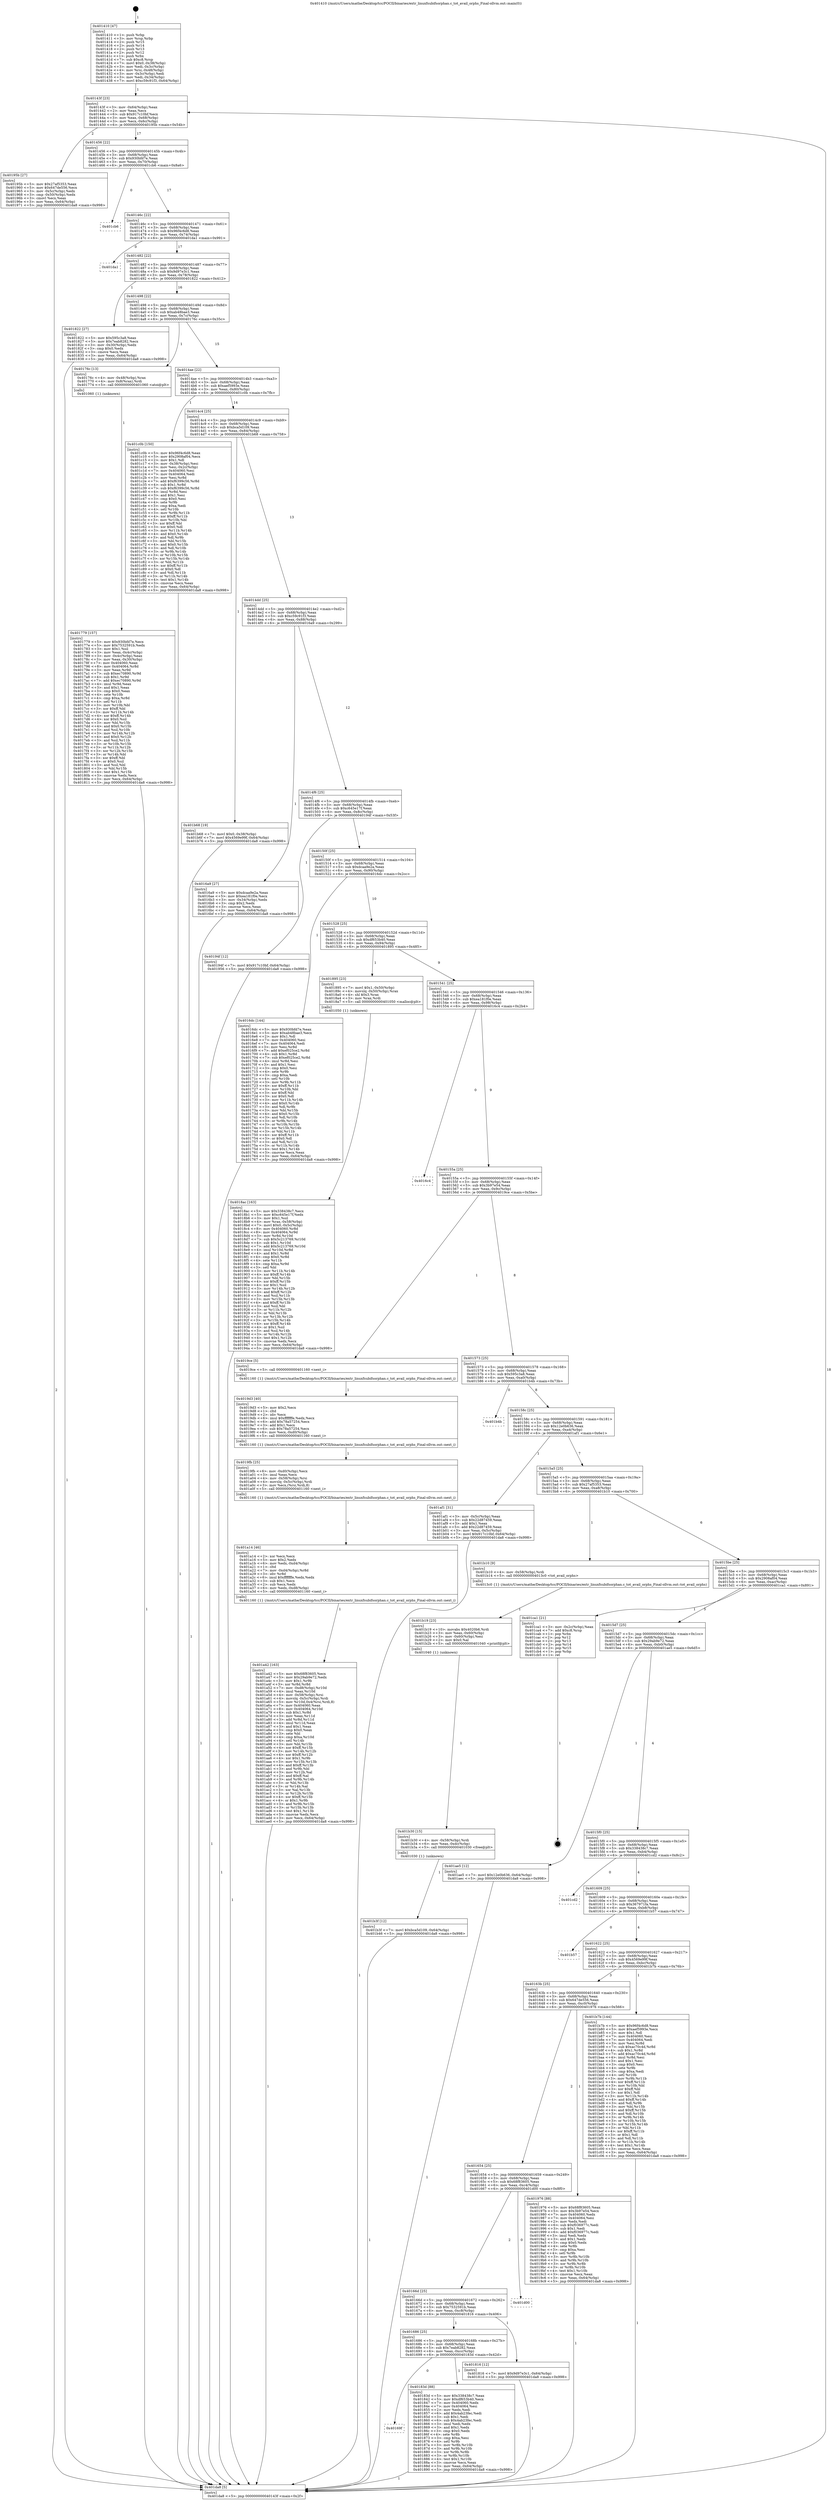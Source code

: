 digraph "0x401410" {
  label = "0x401410 (/mnt/c/Users/mathe/Desktop/tcc/POCII/binaries/extr_linuxfsubifsorphan.c_tot_avail_orphs_Final-ollvm.out::main(0))"
  labelloc = "t"
  node[shape=record]

  Entry [label="",width=0.3,height=0.3,shape=circle,fillcolor=black,style=filled]
  "0x40143f" [label="{
     0x40143f [23]\l
     | [instrs]\l
     &nbsp;&nbsp;0x40143f \<+3\>: mov -0x64(%rbp),%eax\l
     &nbsp;&nbsp;0x401442 \<+2\>: mov %eax,%ecx\l
     &nbsp;&nbsp;0x401444 \<+6\>: sub $0x917c10bf,%ecx\l
     &nbsp;&nbsp;0x40144a \<+3\>: mov %eax,-0x68(%rbp)\l
     &nbsp;&nbsp;0x40144d \<+3\>: mov %ecx,-0x6c(%rbp)\l
     &nbsp;&nbsp;0x401450 \<+6\>: je 000000000040195b \<main+0x54b\>\l
  }"]
  "0x40195b" [label="{
     0x40195b [27]\l
     | [instrs]\l
     &nbsp;&nbsp;0x40195b \<+5\>: mov $0x27af5353,%eax\l
     &nbsp;&nbsp;0x401960 \<+5\>: mov $0x647de556,%ecx\l
     &nbsp;&nbsp;0x401965 \<+3\>: mov -0x5c(%rbp),%edx\l
     &nbsp;&nbsp;0x401968 \<+3\>: cmp -0x50(%rbp),%edx\l
     &nbsp;&nbsp;0x40196b \<+3\>: cmovl %ecx,%eax\l
     &nbsp;&nbsp;0x40196e \<+3\>: mov %eax,-0x64(%rbp)\l
     &nbsp;&nbsp;0x401971 \<+5\>: jmp 0000000000401da8 \<main+0x998\>\l
  }"]
  "0x401456" [label="{
     0x401456 [22]\l
     | [instrs]\l
     &nbsp;&nbsp;0x401456 \<+5\>: jmp 000000000040145b \<main+0x4b\>\l
     &nbsp;&nbsp;0x40145b \<+3\>: mov -0x68(%rbp),%eax\l
     &nbsp;&nbsp;0x40145e \<+5\>: sub $0x930bfd7e,%eax\l
     &nbsp;&nbsp;0x401463 \<+3\>: mov %eax,-0x70(%rbp)\l
     &nbsp;&nbsp;0x401466 \<+6\>: je 0000000000401cb6 \<main+0x8a6\>\l
  }"]
  Exit [label="",width=0.3,height=0.3,shape=circle,fillcolor=black,style=filled,peripheries=2]
  "0x401cb6" [label="{
     0x401cb6\l
  }", style=dashed]
  "0x40146c" [label="{
     0x40146c [22]\l
     | [instrs]\l
     &nbsp;&nbsp;0x40146c \<+5\>: jmp 0000000000401471 \<main+0x61\>\l
     &nbsp;&nbsp;0x401471 \<+3\>: mov -0x68(%rbp),%eax\l
     &nbsp;&nbsp;0x401474 \<+5\>: sub $0x96f4c6d8,%eax\l
     &nbsp;&nbsp;0x401479 \<+3\>: mov %eax,-0x74(%rbp)\l
     &nbsp;&nbsp;0x40147c \<+6\>: je 0000000000401da1 \<main+0x991\>\l
  }"]
  "0x401b3f" [label="{
     0x401b3f [12]\l
     | [instrs]\l
     &nbsp;&nbsp;0x401b3f \<+7\>: movl $0xbca5d109,-0x64(%rbp)\l
     &nbsp;&nbsp;0x401b46 \<+5\>: jmp 0000000000401da8 \<main+0x998\>\l
  }"]
  "0x401da1" [label="{
     0x401da1\l
  }", style=dashed]
  "0x401482" [label="{
     0x401482 [22]\l
     | [instrs]\l
     &nbsp;&nbsp;0x401482 \<+5\>: jmp 0000000000401487 \<main+0x77\>\l
     &nbsp;&nbsp;0x401487 \<+3\>: mov -0x68(%rbp),%eax\l
     &nbsp;&nbsp;0x40148a \<+5\>: sub $0x9d97e3c1,%eax\l
     &nbsp;&nbsp;0x40148f \<+3\>: mov %eax,-0x78(%rbp)\l
     &nbsp;&nbsp;0x401492 \<+6\>: je 0000000000401822 \<main+0x412\>\l
  }"]
  "0x401b30" [label="{
     0x401b30 [15]\l
     | [instrs]\l
     &nbsp;&nbsp;0x401b30 \<+4\>: mov -0x58(%rbp),%rdi\l
     &nbsp;&nbsp;0x401b34 \<+6\>: mov %eax,-0xdc(%rbp)\l
     &nbsp;&nbsp;0x401b3a \<+5\>: call 0000000000401030 \<free@plt\>\l
     | [calls]\l
     &nbsp;&nbsp;0x401030 \{1\} (unknown)\l
  }"]
  "0x401822" [label="{
     0x401822 [27]\l
     | [instrs]\l
     &nbsp;&nbsp;0x401822 \<+5\>: mov $0x595c3a8,%eax\l
     &nbsp;&nbsp;0x401827 \<+5\>: mov $0x7eab8282,%ecx\l
     &nbsp;&nbsp;0x40182c \<+3\>: mov -0x30(%rbp),%edx\l
     &nbsp;&nbsp;0x40182f \<+3\>: cmp $0x0,%edx\l
     &nbsp;&nbsp;0x401832 \<+3\>: cmove %ecx,%eax\l
     &nbsp;&nbsp;0x401835 \<+3\>: mov %eax,-0x64(%rbp)\l
     &nbsp;&nbsp;0x401838 \<+5\>: jmp 0000000000401da8 \<main+0x998\>\l
  }"]
  "0x401498" [label="{
     0x401498 [22]\l
     | [instrs]\l
     &nbsp;&nbsp;0x401498 \<+5\>: jmp 000000000040149d \<main+0x8d\>\l
     &nbsp;&nbsp;0x40149d \<+3\>: mov -0x68(%rbp),%eax\l
     &nbsp;&nbsp;0x4014a0 \<+5\>: sub $0xab48bae3,%eax\l
     &nbsp;&nbsp;0x4014a5 \<+3\>: mov %eax,-0x7c(%rbp)\l
     &nbsp;&nbsp;0x4014a8 \<+6\>: je 000000000040176c \<main+0x35c\>\l
  }"]
  "0x401b19" [label="{
     0x401b19 [23]\l
     | [instrs]\l
     &nbsp;&nbsp;0x401b19 \<+10\>: movabs $0x4020b6,%rdi\l
     &nbsp;&nbsp;0x401b23 \<+3\>: mov %eax,-0x60(%rbp)\l
     &nbsp;&nbsp;0x401b26 \<+3\>: mov -0x60(%rbp),%esi\l
     &nbsp;&nbsp;0x401b29 \<+2\>: mov $0x0,%al\l
     &nbsp;&nbsp;0x401b2b \<+5\>: call 0000000000401040 \<printf@plt\>\l
     | [calls]\l
     &nbsp;&nbsp;0x401040 \{1\} (unknown)\l
  }"]
  "0x40176c" [label="{
     0x40176c [13]\l
     | [instrs]\l
     &nbsp;&nbsp;0x40176c \<+4\>: mov -0x48(%rbp),%rax\l
     &nbsp;&nbsp;0x401770 \<+4\>: mov 0x8(%rax),%rdi\l
     &nbsp;&nbsp;0x401774 \<+5\>: call 0000000000401060 \<atoi@plt\>\l
     | [calls]\l
     &nbsp;&nbsp;0x401060 \{1\} (unknown)\l
  }"]
  "0x4014ae" [label="{
     0x4014ae [22]\l
     | [instrs]\l
     &nbsp;&nbsp;0x4014ae \<+5\>: jmp 00000000004014b3 \<main+0xa3\>\l
     &nbsp;&nbsp;0x4014b3 \<+3\>: mov -0x68(%rbp),%eax\l
     &nbsp;&nbsp;0x4014b6 \<+5\>: sub $0xaef5993e,%eax\l
     &nbsp;&nbsp;0x4014bb \<+3\>: mov %eax,-0x80(%rbp)\l
     &nbsp;&nbsp;0x4014be \<+6\>: je 0000000000401c0b \<main+0x7fb\>\l
  }"]
  "0x401a42" [label="{
     0x401a42 [163]\l
     | [instrs]\l
     &nbsp;&nbsp;0x401a42 \<+5\>: mov $0x68f83605,%ecx\l
     &nbsp;&nbsp;0x401a47 \<+5\>: mov $0x29ab9e72,%edx\l
     &nbsp;&nbsp;0x401a4c \<+3\>: mov $0x1,%r9b\l
     &nbsp;&nbsp;0x401a4f \<+3\>: xor %r8d,%r8d\l
     &nbsp;&nbsp;0x401a52 \<+7\>: mov -0xd8(%rbp),%r10d\l
     &nbsp;&nbsp;0x401a59 \<+4\>: imul %eax,%r10d\l
     &nbsp;&nbsp;0x401a5d \<+4\>: mov -0x58(%rbp),%rsi\l
     &nbsp;&nbsp;0x401a61 \<+4\>: movslq -0x5c(%rbp),%rdi\l
     &nbsp;&nbsp;0x401a65 \<+5\>: mov %r10d,0x4(%rsi,%rdi,8)\l
     &nbsp;&nbsp;0x401a6a \<+7\>: mov 0x404060,%eax\l
     &nbsp;&nbsp;0x401a71 \<+8\>: mov 0x404064,%r10d\l
     &nbsp;&nbsp;0x401a79 \<+4\>: sub $0x1,%r8d\l
     &nbsp;&nbsp;0x401a7d \<+3\>: mov %eax,%r11d\l
     &nbsp;&nbsp;0x401a80 \<+3\>: add %r8d,%r11d\l
     &nbsp;&nbsp;0x401a83 \<+4\>: imul %r11d,%eax\l
     &nbsp;&nbsp;0x401a87 \<+3\>: and $0x1,%eax\l
     &nbsp;&nbsp;0x401a8a \<+3\>: cmp $0x0,%eax\l
     &nbsp;&nbsp;0x401a8d \<+3\>: sete %bl\l
     &nbsp;&nbsp;0x401a90 \<+4\>: cmp $0xa,%r10d\l
     &nbsp;&nbsp;0x401a94 \<+4\>: setl %r14b\l
     &nbsp;&nbsp;0x401a98 \<+3\>: mov %bl,%r15b\l
     &nbsp;&nbsp;0x401a9b \<+4\>: xor $0xff,%r15b\l
     &nbsp;&nbsp;0x401a9f \<+3\>: mov %r14b,%r12b\l
     &nbsp;&nbsp;0x401aa2 \<+4\>: xor $0xff,%r12b\l
     &nbsp;&nbsp;0x401aa6 \<+4\>: xor $0x1,%r9b\l
     &nbsp;&nbsp;0x401aaa \<+3\>: mov %r15b,%r13b\l
     &nbsp;&nbsp;0x401aad \<+4\>: and $0xff,%r13b\l
     &nbsp;&nbsp;0x401ab1 \<+3\>: and %r9b,%bl\l
     &nbsp;&nbsp;0x401ab4 \<+3\>: mov %r12b,%al\l
     &nbsp;&nbsp;0x401ab7 \<+2\>: and $0xff,%al\l
     &nbsp;&nbsp;0x401ab9 \<+3\>: and %r9b,%r14b\l
     &nbsp;&nbsp;0x401abc \<+3\>: or %bl,%r13b\l
     &nbsp;&nbsp;0x401abf \<+3\>: or %r14b,%al\l
     &nbsp;&nbsp;0x401ac2 \<+3\>: xor %al,%r13b\l
     &nbsp;&nbsp;0x401ac5 \<+3\>: or %r12b,%r15b\l
     &nbsp;&nbsp;0x401ac8 \<+4\>: xor $0xff,%r15b\l
     &nbsp;&nbsp;0x401acc \<+4\>: or $0x1,%r9b\l
     &nbsp;&nbsp;0x401ad0 \<+3\>: and %r9b,%r15b\l
     &nbsp;&nbsp;0x401ad3 \<+3\>: or %r15b,%r13b\l
     &nbsp;&nbsp;0x401ad6 \<+4\>: test $0x1,%r13b\l
     &nbsp;&nbsp;0x401ada \<+3\>: cmovne %edx,%ecx\l
     &nbsp;&nbsp;0x401add \<+3\>: mov %ecx,-0x64(%rbp)\l
     &nbsp;&nbsp;0x401ae0 \<+5\>: jmp 0000000000401da8 \<main+0x998\>\l
  }"]
  "0x401c0b" [label="{
     0x401c0b [150]\l
     | [instrs]\l
     &nbsp;&nbsp;0x401c0b \<+5\>: mov $0x96f4c6d8,%eax\l
     &nbsp;&nbsp;0x401c10 \<+5\>: mov $0x2908af04,%ecx\l
     &nbsp;&nbsp;0x401c15 \<+2\>: mov $0x1,%dl\l
     &nbsp;&nbsp;0x401c17 \<+3\>: mov -0x38(%rbp),%esi\l
     &nbsp;&nbsp;0x401c1a \<+3\>: mov %esi,-0x2c(%rbp)\l
     &nbsp;&nbsp;0x401c1d \<+7\>: mov 0x404060,%esi\l
     &nbsp;&nbsp;0x401c24 \<+7\>: mov 0x404064,%edi\l
     &nbsp;&nbsp;0x401c2b \<+3\>: mov %esi,%r8d\l
     &nbsp;&nbsp;0x401c2e \<+7\>: add $0xf6399c56,%r8d\l
     &nbsp;&nbsp;0x401c35 \<+4\>: sub $0x1,%r8d\l
     &nbsp;&nbsp;0x401c39 \<+7\>: sub $0xf6399c56,%r8d\l
     &nbsp;&nbsp;0x401c40 \<+4\>: imul %r8d,%esi\l
     &nbsp;&nbsp;0x401c44 \<+3\>: and $0x1,%esi\l
     &nbsp;&nbsp;0x401c47 \<+3\>: cmp $0x0,%esi\l
     &nbsp;&nbsp;0x401c4a \<+4\>: sete %r9b\l
     &nbsp;&nbsp;0x401c4e \<+3\>: cmp $0xa,%edi\l
     &nbsp;&nbsp;0x401c51 \<+4\>: setl %r10b\l
     &nbsp;&nbsp;0x401c55 \<+3\>: mov %r9b,%r11b\l
     &nbsp;&nbsp;0x401c58 \<+4\>: xor $0xff,%r11b\l
     &nbsp;&nbsp;0x401c5c \<+3\>: mov %r10b,%bl\l
     &nbsp;&nbsp;0x401c5f \<+3\>: xor $0xff,%bl\l
     &nbsp;&nbsp;0x401c62 \<+3\>: xor $0x0,%dl\l
     &nbsp;&nbsp;0x401c65 \<+3\>: mov %r11b,%r14b\l
     &nbsp;&nbsp;0x401c68 \<+4\>: and $0x0,%r14b\l
     &nbsp;&nbsp;0x401c6c \<+3\>: and %dl,%r9b\l
     &nbsp;&nbsp;0x401c6f \<+3\>: mov %bl,%r15b\l
     &nbsp;&nbsp;0x401c72 \<+4\>: and $0x0,%r15b\l
     &nbsp;&nbsp;0x401c76 \<+3\>: and %dl,%r10b\l
     &nbsp;&nbsp;0x401c79 \<+3\>: or %r9b,%r14b\l
     &nbsp;&nbsp;0x401c7c \<+3\>: or %r10b,%r15b\l
     &nbsp;&nbsp;0x401c7f \<+3\>: xor %r15b,%r14b\l
     &nbsp;&nbsp;0x401c82 \<+3\>: or %bl,%r11b\l
     &nbsp;&nbsp;0x401c85 \<+4\>: xor $0xff,%r11b\l
     &nbsp;&nbsp;0x401c89 \<+3\>: or $0x0,%dl\l
     &nbsp;&nbsp;0x401c8c \<+3\>: and %dl,%r11b\l
     &nbsp;&nbsp;0x401c8f \<+3\>: or %r11b,%r14b\l
     &nbsp;&nbsp;0x401c92 \<+4\>: test $0x1,%r14b\l
     &nbsp;&nbsp;0x401c96 \<+3\>: cmovne %ecx,%eax\l
     &nbsp;&nbsp;0x401c99 \<+3\>: mov %eax,-0x64(%rbp)\l
     &nbsp;&nbsp;0x401c9c \<+5\>: jmp 0000000000401da8 \<main+0x998\>\l
  }"]
  "0x4014c4" [label="{
     0x4014c4 [25]\l
     | [instrs]\l
     &nbsp;&nbsp;0x4014c4 \<+5\>: jmp 00000000004014c9 \<main+0xb9\>\l
     &nbsp;&nbsp;0x4014c9 \<+3\>: mov -0x68(%rbp),%eax\l
     &nbsp;&nbsp;0x4014cc \<+5\>: sub $0xbca5d109,%eax\l
     &nbsp;&nbsp;0x4014d1 \<+6\>: mov %eax,-0x84(%rbp)\l
     &nbsp;&nbsp;0x4014d7 \<+6\>: je 0000000000401b68 \<main+0x758\>\l
  }"]
  "0x401a14" [label="{
     0x401a14 [46]\l
     | [instrs]\l
     &nbsp;&nbsp;0x401a14 \<+2\>: xor %ecx,%ecx\l
     &nbsp;&nbsp;0x401a16 \<+5\>: mov $0x2,%edx\l
     &nbsp;&nbsp;0x401a1b \<+6\>: mov %edx,-0xd4(%rbp)\l
     &nbsp;&nbsp;0x401a21 \<+1\>: cltd\l
     &nbsp;&nbsp;0x401a22 \<+7\>: mov -0xd4(%rbp),%r8d\l
     &nbsp;&nbsp;0x401a29 \<+3\>: idiv %r8d\l
     &nbsp;&nbsp;0x401a2c \<+6\>: imul $0xfffffffe,%edx,%edx\l
     &nbsp;&nbsp;0x401a32 \<+3\>: sub $0x1,%ecx\l
     &nbsp;&nbsp;0x401a35 \<+2\>: sub %ecx,%edx\l
     &nbsp;&nbsp;0x401a37 \<+6\>: mov %edx,-0xd8(%rbp)\l
     &nbsp;&nbsp;0x401a3d \<+5\>: call 0000000000401160 \<next_i\>\l
     | [calls]\l
     &nbsp;&nbsp;0x401160 \{1\} (/mnt/c/Users/mathe/Desktop/tcc/POCII/binaries/extr_linuxfsubifsorphan.c_tot_avail_orphs_Final-ollvm.out::next_i)\l
  }"]
  "0x401b68" [label="{
     0x401b68 [19]\l
     | [instrs]\l
     &nbsp;&nbsp;0x401b68 \<+7\>: movl $0x0,-0x38(%rbp)\l
     &nbsp;&nbsp;0x401b6f \<+7\>: movl $0x4569e99f,-0x64(%rbp)\l
     &nbsp;&nbsp;0x401b76 \<+5\>: jmp 0000000000401da8 \<main+0x998\>\l
  }"]
  "0x4014dd" [label="{
     0x4014dd [25]\l
     | [instrs]\l
     &nbsp;&nbsp;0x4014dd \<+5\>: jmp 00000000004014e2 \<main+0xd2\>\l
     &nbsp;&nbsp;0x4014e2 \<+3\>: mov -0x68(%rbp),%eax\l
     &nbsp;&nbsp;0x4014e5 \<+5\>: sub $0xc59c91f3,%eax\l
     &nbsp;&nbsp;0x4014ea \<+6\>: mov %eax,-0x88(%rbp)\l
     &nbsp;&nbsp;0x4014f0 \<+6\>: je 00000000004016a9 \<main+0x299\>\l
  }"]
  "0x4019fb" [label="{
     0x4019fb [25]\l
     | [instrs]\l
     &nbsp;&nbsp;0x4019fb \<+6\>: mov -0xd0(%rbp),%ecx\l
     &nbsp;&nbsp;0x401a01 \<+3\>: imul %eax,%ecx\l
     &nbsp;&nbsp;0x401a04 \<+4\>: mov -0x58(%rbp),%rsi\l
     &nbsp;&nbsp;0x401a08 \<+4\>: movslq -0x5c(%rbp),%rdi\l
     &nbsp;&nbsp;0x401a0c \<+3\>: mov %ecx,(%rsi,%rdi,8)\l
     &nbsp;&nbsp;0x401a0f \<+5\>: call 0000000000401160 \<next_i\>\l
     | [calls]\l
     &nbsp;&nbsp;0x401160 \{1\} (/mnt/c/Users/mathe/Desktop/tcc/POCII/binaries/extr_linuxfsubifsorphan.c_tot_avail_orphs_Final-ollvm.out::next_i)\l
  }"]
  "0x4016a9" [label="{
     0x4016a9 [27]\l
     | [instrs]\l
     &nbsp;&nbsp;0x4016a9 \<+5\>: mov $0xdcaa9e2a,%eax\l
     &nbsp;&nbsp;0x4016ae \<+5\>: mov $0xea181f0e,%ecx\l
     &nbsp;&nbsp;0x4016b3 \<+3\>: mov -0x34(%rbp),%edx\l
     &nbsp;&nbsp;0x4016b6 \<+3\>: cmp $0x2,%edx\l
     &nbsp;&nbsp;0x4016b9 \<+3\>: cmovne %ecx,%eax\l
     &nbsp;&nbsp;0x4016bc \<+3\>: mov %eax,-0x64(%rbp)\l
     &nbsp;&nbsp;0x4016bf \<+5\>: jmp 0000000000401da8 \<main+0x998\>\l
  }"]
  "0x4014f6" [label="{
     0x4014f6 [25]\l
     | [instrs]\l
     &nbsp;&nbsp;0x4014f6 \<+5\>: jmp 00000000004014fb \<main+0xeb\>\l
     &nbsp;&nbsp;0x4014fb \<+3\>: mov -0x68(%rbp),%eax\l
     &nbsp;&nbsp;0x4014fe \<+5\>: sub $0xc645e17f,%eax\l
     &nbsp;&nbsp;0x401503 \<+6\>: mov %eax,-0x8c(%rbp)\l
     &nbsp;&nbsp;0x401509 \<+6\>: je 000000000040194f \<main+0x53f\>\l
  }"]
  "0x401da8" [label="{
     0x401da8 [5]\l
     | [instrs]\l
     &nbsp;&nbsp;0x401da8 \<+5\>: jmp 000000000040143f \<main+0x2f\>\l
  }"]
  "0x401410" [label="{
     0x401410 [47]\l
     | [instrs]\l
     &nbsp;&nbsp;0x401410 \<+1\>: push %rbp\l
     &nbsp;&nbsp;0x401411 \<+3\>: mov %rsp,%rbp\l
     &nbsp;&nbsp;0x401414 \<+2\>: push %r15\l
     &nbsp;&nbsp;0x401416 \<+2\>: push %r14\l
     &nbsp;&nbsp;0x401418 \<+2\>: push %r13\l
     &nbsp;&nbsp;0x40141a \<+2\>: push %r12\l
     &nbsp;&nbsp;0x40141c \<+1\>: push %rbx\l
     &nbsp;&nbsp;0x40141d \<+7\>: sub $0xc8,%rsp\l
     &nbsp;&nbsp;0x401424 \<+7\>: movl $0x0,-0x38(%rbp)\l
     &nbsp;&nbsp;0x40142b \<+3\>: mov %edi,-0x3c(%rbp)\l
     &nbsp;&nbsp;0x40142e \<+4\>: mov %rsi,-0x48(%rbp)\l
     &nbsp;&nbsp;0x401432 \<+3\>: mov -0x3c(%rbp),%edi\l
     &nbsp;&nbsp;0x401435 \<+3\>: mov %edi,-0x34(%rbp)\l
     &nbsp;&nbsp;0x401438 \<+7\>: movl $0xc59c91f3,-0x64(%rbp)\l
  }"]
  "0x4019d3" [label="{
     0x4019d3 [40]\l
     | [instrs]\l
     &nbsp;&nbsp;0x4019d3 \<+5\>: mov $0x2,%ecx\l
     &nbsp;&nbsp;0x4019d8 \<+1\>: cltd\l
     &nbsp;&nbsp;0x4019d9 \<+2\>: idiv %ecx\l
     &nbsp;&nbsp;0x4019db \<+6\>: imul $0xfffffffe,%edx,%ecx\l
     &nbsp;&nbsp;0x4019e1 \<+6\>: add $0x78a57254,%ecx\l
     &nbsp;&nbsp;0x4019e7 \<+3\>: add $0x1,%ecx\l
     &nbsp;&nbsp;0x4019ea \<+6\>: sub $0x78a57254,%ecx\l
     &nbsp;&nbsp;0x4019f0 \<+6\>: mov %ecx,-0xd0(%rbp)\l
     &nbsp;&nbsp;0x4019f6 \<+5\>: call 0000000000401160 \<next_i\>\l
     | [calls]\l
     &nbsp;&nbsp;0x401160 \{1\} (/mnt/c/Users/mathe/Desktop/tcc/POCII/binaries/extr_linuxfsubifsorphan.c_tot_avail_orphs_Final-ollvm.out::next_i)\l
  }"]
  "0x40194f" [label="{
     0x40194f [12]\l
     | [instrs]\l
     &nbsp;&nbsp;0x40194f \<+7\>: movl $0x917c10bf,-0x64(%rbp)\l
     &nbsp;&nbsp;0x401956 \<+5\>: jmp 0000000000401da8 \<main+0x998\>\l
  }"]
  "0x40150f" [label="{
     0x40150f [25]\l
     | [instrs]\l
     &nbsp;&nbsp;0x40150f \<+5\>: jmp 0000000000401514 \<main+0x104\>\l
     &nbsp;&nbsp;0x401514 \<+3\>: mov -0x68(%rbp),%eax\l
     &nbsp;&nbsp;0x401517 \<+5\>: sub $0xdcaa9e2a,%eax\l
     &nbsp;&nbsp;0x40151c \<+6\>: mov %eax,-0x90(%rbp)\l
     &nbsp;&nbsp;0x401522 \<+6\>: je 00000000004016dc \<main+0x2cc\>\l
  }"]
  "0x4018ac" [label="{
     0x4018ac [163]\l
     | [instrs]\l
     &nbsp;&nbsp;0x4018ac \<+5\>: mov $0x338438c7,%ecx\l
     &nbsp;&nbsp;0x4018b1 \<+5\>: mov $0xc645e17f,%edx\l
     &nbsp;&nbsp;0x4018b6 \<+3\>: mov $0x1,%sil\l
     &nbsp;&nbsp;0x4018b9 \<+4\>: mov %rax,-0x58(%rbp)\l
     &nbsp;&nbsp;0x4018bd \<+7\>: movl $0x0,-0x5c(%rbp)\l
     &nbsp;&nbsp;0x4018c4 \<+8\>: mov 0x404060,%r8d\l
     &nbsp;&nbsp;0x4018cc \<+8\>: mov 0x404064,%r9d\l
     &nbsp;&nbsp;0x4018d4 \<+3\>: mov %r8d,%r10d\l
     &nbsp;&nbsp;0x4018d7 \<+7\>: sub $0x5c213769,%r10d\l
     &nbsp;&nbsp;0x4018de \<+4\>: sub $0x1,%r10d\l
     &nbsp;&nbsp;0x4018e2 \<+7\>: add $0x5c213769,%r10d\l
     &nbsp;&nbsp;0x4018e9 \<+4\>: imul %r10d,%r8d\l
     &nbsp;&nbsp;0x4018ed \<+4\>: and $0x1,%r8d\l
     &nbsp;&nbsp;0x4018f1 \<+4\>: cmp $0x0,%r8d\l
     &nbsp;&nbsp;0x4018f5 \<+4\>: sete %r11b\l
     &nbsp;&nbsp;0x4018f9 \<+4\>: cmp $0xa,%r9d\l
     &nbsp;&nbsp;0x4018fd \<+3\>: setl %bl\l
     &nbsp;&nbsp;0x401900 \<+3\>: mov %r11b,%r14b\l
     &nbsp;&nbsp;0x401903 \<+4\>: xor $0xff,%r14b\l
     &nbsp;&nbsp;0x401907 \<+3\>: mov %bl,%r15b\l
     &nbsp;&nbsp;0x40190a \<+4\>: xor $0xff,%r15b\l
     &nbsp;&nbsp;0x40190e \<+4\>: xor $0x1,%sil\l
     &nbsp;&nbsp;0x401912 \<+3\>: mov %r14b,%r12b\l
     &nbsp;&nbsp;0x401915 \<+4\>: and $0xff,%r12b\l
     &nbsp;&nbsp;0x401919 \<+3\>: and %sil,%r11b\l
     &nbsp;&nbsp;0x40191c \<+3\>: mov %r15b,%r13b\l
     &nbsp;&nbsp;0x40191f \<+4\>: and $0xff,%r13b\l
     &nbsp;&nbsp;0x401923 \<+3\>: and %sil,%bl\l
     &nbsp;&nbsp;0x401926 \<+3\>: or %r11b,%r12b\l
     &nbsp;&nbsp;0x401929 \<+3\>: or %bl,%r13b\l
     &nbsp;&nbsp;0x40192c \<+3\>: xor %r13b,%r12b\l
     &nbsp;&nbsp;0x40192f \<+3\>: or %r15b,%r14b\l
     &nbsp;&nbsp;0x401932 \<+4\>: xor $0xff,%r14b\l
     &nbsp;&nbsp;0x401936 \<+4\>: or $0x1,%sil\l
     &nbsp;&nbsp;0x40193a \<+3\>: and %sil,%r14b\l
     &nbsp;&nbsp;0x40193d \<+3\>: or %r14b,%r12b\l
     &nbsp;&nbsp;0x401940 \<+4\>: test $0x1,%r12b\l
     &nbsp;&nbsp;0x401944 \<+3\>: cmovne %edx,%ecx\l
     &nbsp;&nbsp;0x401947 \<+3\>: mov %ecx,-0x64(%rbp)\l
     &nbsp;&nbsp;0x40194a \<+5\>: jmp 0000000000401da8 \<main+0x998\>\l
  }"]
  "0x4016dc" [label="{
     0x4016dc [144]\l
     | [instrs]\l
     &nbsp;&nbsp;0x4016dc \<+5\>: mov $0x930bfd7e,%eax\l
     &nbsp;&nbsp;0x4016e1 \<+5\>: mov $0xab48bae3,%ecx\l
     &nbsp;&nbsp;0x4016e6 \<+2\>: mov $0x1,%dl\l
     &nbsp;&nbsp;0x4016e8 \<+7\>: mov 0x404060,%esi\l
     &nbsp;&nbsp;0x4016ef \<+7\>: mov 0x404064,%edi\l
     &nbsp;&nbsp;0x4016f6 \<+3\>: mov %esi,%r8d\l
     &nbsp;&nbsp;0x4016f9 \<+7\>: add $0xef025ce2,%r8d\l
     &nbsp;&nbsp;0x401700 \<+4\>: sub $0x1,%r8d\l
     &nbsp;&nbsp;0x401704 \<+7\>: sub $0xef025ce2,%r8d\l
     &nbsp;&nbsp;0x40170b \<+4\>: imul %r8d,%esi\l
     &nbsp;&nbsp;0x40170f \<+3\>: and $0x1,%esi\l
     &nbsp;&nbsp;0x401712 \<+3\>: cmp $0x0,%esi\l
     &nbsp;&nbsp;0x401715 \<+4\>: sete %r9b\l
     &nbsp;&nbsp;0x401719 \<+3\>: cmp $0xa,%edi\l
     &nbsp;&nbsp;0x40171c \<+4\>: setl %r10b\l
     &nbsp;&nbsp;0x401720 \<+3\>: mov %r9b,%r11b\l
     &nbsp;&nbsp;0x401723 \<+4\>: xor $0xff,%r11b\l
     &nbsp;&nbsp;0x401727 \<+3\>: mov %r10b,%bl\l
     &nbsp;&nbsp;0x40172a \<+3\>: xor $0xff,%bl\l
     &nbsp;&nbsp;0x40172d \<+3\>: xor $0x0,%dl\l
     &nbsp;&nbsp;0x401730 \<+3\>: mov %r11b,%r14b\l
     &nbsp;&nbsp;0x401733 \<+4\>: and $0x0,%r14b\l
     &nbsp;&nbsp;0x401737 \<+3\>: and %dl,%r9b\l
     &nbsp;&nbsp;0x40173a \<+3\>: mov %bl,%r15b\l
     &nbsp;&nbsp;0x40173d \<+4\>: and $0x0,%r15b\l
     &nbsp;&nbsp;0x401741 \<+3\>: and %dl,%r10b\l
     &nbsp;&nbsp;0x401744 \<+3\>: or %r9b,%r14b\l
     &nbsp;&nbsp;0x401747 \<+3\>: or %r10b,%r15b\l
     &nbsp;&nbsp;0x40174a \<+3\>: xor %r15b,%r14b\l
     &nbsp;&nbsp;0x40174d \<+3\>: or %bl,%r11b\l
     &nbsp;&nbsp;0x401750 \<+4\>: xor $0xff,%r11b\l
     &nbsp;&nbsp;0x401754 \<+3\>: or $0x0,%dl\l
     &nbsp;&nbsp;0x401757 \<+3\>: and %dl,%r11b\l
     &nbsp;&nbsp;0x40175a \<+3\>: or %r11b,%r14b\l
     &nbsp;&nbsp;0x40175d \<+4\>: test $0x1,%r14b\l
     &nbsp;&nbsp;0x401761 \<+3\>: cmovne %ecx,%eax\l
     &nbsp;&nbsp;0x401764 \<+3\>: mov %eax,-0x64(%rbp)\l
     &nbsp;&nbsp;0x401767 \<+5\>: jmp 0000000000401da8 \<main+0x998\>\l
  }"]
  "0x401528" [label="{
     0x401528 [25]\l
     | [instrs]\l
     &nbsp;&nbsp;0x401528 \<+5\>: jmp 000000000040152d \<main+0x11d\>\l
     &nbsp;&nbsp;0x40152d \<+3\>: mov -0x68(%rbp),%eax\l
     &nbsp;&nbsp;0x401530 \<+5\>: sub $0xdf653b40,%eax\l
     &nbsp;&nbsp;0x401535 \<+6\>: mov %eax,-0x94(%rbp)\l
     &nbsp;&nbsp;0x40153b \<+6\>: je 0000000000401895 \<main+0x485\>\l
  }"]
  "0x401779" [label="{
     0x401779 [157]\l
     | [instrs]\l
     &nbsp;&nbsp;0x401779 \<+5\>: mov $0x930bfd7e,%ecx\l
     &nbsp;&nbsp;0x40177e \<+5\>: mov $0x7532591b,%edx\l
     &nbsp;&nbsp;0x401783 \<+3\>: mov $0x1,%sil\l
     &nbsp;&nbsp;0x401786 \<+3\>: mov %eax,-0x4c(%rbp)\l
     &nbsp;&nbsp;0x401789 \<+3\>: mov -0x4c(%rbp),%eax\l
     &nbsp;&nbsp;0x40178c \<+3\>: mov %eax,-0x30(%rbp)\l
     &nbsp;&nbsp;0x40178f \<+7\>: mov 0x404060,%eax\l
     &nbsp;&nbsp;0x401796 \<+8\>: mov 0x404064,%r8d\l
     &nbsp;&nbsp;0x40179e \<+3\>: mov %eax,%r9d\l
     &nbsp;&nbsp;0x4017a1 \<+7\>: sub $0xec70890,%r9d\l
     &nbsp;&nbsp;0x4017a8 \<+4\>: sub $0x1,%r9d\l
     &nbsp;&nbsp;0x4017ac \<+7\>: add $0xec70890,%r9d\l
     &nbsp;&nbsp;0x4017b3 \<+4\>: imul %r9d,%eax\l
     &nbsp;&nbsp;0x4017b7 \<+3\>: and $0x1,%eax\l
     &nbsp;&nbsp;0x4017ba \<+3\>: cmp $0x0,%eax\l
     &nbsp;&nbsp;0x4017bd \<+4\>: sete %r10b\l
     &nbsp;&nbsp;0x4017c1 \<+4\>: cmp $0xa,%r8d\l
     &nbsp;&nbsp;0x4017c5 \<+4\>: setl %r11b\l
     &nbsp;&nbsp;0x4017c9 \<+3\>: mov %r10b,%bl\l
     &nbsp;&nbsp;0x4017cc \<+3\>: xor $0xff,%bl\l
     &nbsp;&nbsp;0x4017cf \<+3\>: mov %r11b,%r14b\l
     &nbsp;&nbsp;0x4017d2 \<+4\>: xor $0xff,%r14b\l
     &nbsp;&nbsp;0x4017d6 \<+4\>: xor $0x0,%sil\l
     &nbsp;&nbsp;0x4017da \<+3\>: mov %bl,%r15b\l
     &nbsp;&nbsp;0x4017dd \<+4\>: and $0x0,%r15b\l
     &nbsp;&nbsp;0x4017e1 \<+3\>: and %sil,%r10b\l
     &nbsp;&nbsp;0x4017e4 \<+3\>: mov %r14b,%r12b\l
     &nbsp;&nbsp;0x4017e7 \<+4\>: and $0x0,%r12b\l
     &nbsp;&nbsp;0x4017eb \<+3\>: and %sil,%r11b\l
     &nbsp;&nbsp;0x4017ee \<+3\>: or %r10b,%r15b\l
     &nbsp;&nbsp;0x4017f1 \<+3\>: or %r11b,%r12b\l
     &nbsp;&nbsp;0x4017f4 \<+3\>: xor %r12b,%r15b\l
     &nbsp;&nbsp;0x4017f7 \<+3\>: or %r14b,%bl\l
     &nbsp;&nbsp;0x4017fa \<+3\>: xor $0xff,%bl\l
     &nbsp;&nbsp;0x4017fd \<+4\>: or $0x0,%sil\l
     &nbsp;&nbsp;0x401801 \<+3\>: and %sil,%bl\l
     &nbsp;&nbsp;0x401804 \<+3\>: or %bl,%r15b\l
     &nbsp;&nbsp;0x401807 \<+4\>: test $0x1,%r15b\l
     &nbsp;&nbsp;0x40180b \<+3\>: cmovne %edx,%ecx\l
     &nbsp;&nbsp;0x40180e \<+3\>: mov %ecx,-0x64(%rbp)\l
     &nbsp;&nbsp;0x401811 \<+5\>: jmp 0000000000401da8 \<main+0x998\>\l
  }"]
  "0x40169f" [label="{
     0x40169f\l
  }", style=dashed]
  "0x401895" [label="{
     0x401895 [23]\l
     | [instrs]\l
     &nbsp;&nbsp;0x401895 \<+7\>: movl $0x1,-0x50(%rbp)\l
     &nbsp;&nbsp;0x40189c \<+4\>: movslq -0x50(%rbp),%rax\l
     &nbsp;&nbsp;0x4018a0 \<+4\>: shl $0x3,%rax\l
     &nbsp;&nbsp;0x4018a4 \<+3\>: mov %rax,%rdi\l
     &nbsp;&nbsp;0x4018a7 \<+5\>: call 0000000000401050 \<malloc@plt\>\l
     | [calls]\l
     &nbsp;&nbsp;0x401050 \{1\} (unknown)\l
  }"]
  "0x401541" [label="{
     0x401541 [25]\l
     | [instrs]\l
     &nbsp;&nbsp;0x401541 \<+5\>: jmp 0000000000401546 \<main+0x136\>\l
     &nbsp;&nbsp;0x401546 \<+3\>: mov -0x68(%rbp),%eax\l
     &nbsp;&nbsp;0x401549 \<+5\>: sub $0xea181f0e,%eax\l
     &nbsp;&nbsp;0x40154e \<+6\>: mov %eax,-0x98(%rbp)\l
     &nbsp;&nbsp;0x401554 \<+6\>: je 00000000004016c4 \<main+0x2b4\>\l
  }"]
  "0x40183d" [label="{
     0x40183d [88]\l
     | [instrs]\l
     &nbsp;&nbsp;0x40183d \<+5\>: mov $0x338438c7,%eax\l
     &nbsp;&nbsp;0x401842 \<+5\>: mov $0xdf653b40,%ecx\l
     &nbsp;&nbsp;0x401847 \<+7\>: mov 0x404060,%edx\l
     &nbsp;&nbsp;0x40184e \<+7\>: mov 0x404064,%esi\l
     &nbsp;&nbsp;0x401855 \<+2\>: mov %edx,%edi\l
     &nbsp;&nbsp;0x401857 \<+6\>: add $0x4ab23fec,%edi\l
     &nbsp;&nbsp;0x40185d \<+3\>: sub $0x1,%edi\l
     &nbsp;&nbsp;0x401860 \<+6\>: sub $0x4ab23fec,%edi\l
     &nbsp;&nbsp;0x401866 \<+3\>: imul %edi,%edx\l
     &nbsp;&nbsp;0x401869 \<+3\>: and $0x1,%edx\l
     &nbsp;&nbsp;0x40186c \<+3\>: cmp $0x0,%edx\l
     &nbsp;&nbsp;0x40186f \<+4\>: sete %r8b\l
     &nbsp;&nbsp;0x401873 \<+3\>: cmp $0xa,%esi\l
     &nbsp;&nbsp;0x401876 \<+4\>: setl %r9b\l
     &nbsp;&nbsp;0x40187a \<+3\>: mov %r8b,%r10b\l
     &nbsp;&nbsp;0x40187d \<+3\>: and %r9b,%r10b\l
     &nbsp;&nbsp;0x401880 \<+3\>: xor %r9b,%r8b\l
     &nbsp;&nbsp;0x401883 \<+3\>: or %r8b,%r10b\l
     &nbsp;&nbsp;0x401886 \<+4\>: test $0x1,%r10b\l
     &nbsp;&nbsp;0x40188a \<+3\>: cmovne %ecx,%eax\l
     &nbsp;&nbsp;0x40188d \<+3\>: mov %eax,-0x64(%rbp)\l
     &nbsp;&nbsp;0x401890 \<+5\>: jmp 0000000000401da8 \<main+0x998\>\l
  }"]
  "0x4016c4" [label="{
     0x4016c4\l
  }", style=dashed]
  "0x40155a" [label="{
     0x40155a [25]\l
     | [instrs]\l
     &nbsp;&nbsp;0x40155a \<+5\>: jmp 000000000040155f \<main+0x14f\>\l
     &nbsp;&nbsp;0x40155f \<+3\>: mov -0x68(%rbp),%eax\l
     &nbsp;&nbsp;0x401562 \<+5\>: sub $0x3b97e54,%eax\l
     &nbsp;&nbsp;0x401567 \<+6\>: mov %eax,-0x9c(%rbp)\l
     &nbsp;&nbsp;0x40156d \<+6\>: je 00000000004019ce \<main+0x5be\>\l
  }"]
  "0x401686" [label="{
     0x401686 [25]\l
     | [instrs]\l
     &nbsp;&nbsp;0x401686 \<+5\>: jmp 000000000040168b \<main+0x27b\>\l
     &nbsp;&nbsp;0x40168b \<+3\>: mov -0x68(%rbp),%eax\l
     &nbsp;&nbsp;0x40168e \<+5\>: sub $0x7eab8282,%eax\l
     &nbsp;&nbsp;0x401693 \<+6\>: mov %eax,-0xcc(%rbp)\l
     &nbsp;&nbsp;0x401699 \<+6\>: je 000000000040183d \<main+0x42d\>\l
  }"]
  "0x4019ce" [label="{
     0x4019ce [5]\l
     | [instrs]\l
     &nbsp;&nbsp;0x4019ce \<+5\>: call 0000000000401160 \<next_i\>\l
     | [calls]\l
     &nbsp;&nbsp;0x401160 \{1\} (/mnt/c/Users/mathe/Desktop/tcc/POCII/binaries/extr_linuxfsubifsorphan.c_tot_avail_orphs_Final-ollvm.out::next_i)\l
  }"]
  "0x401573" [label="{
     0x401573 [25]\l
     | [instrs]\l
     &nbsp;&nbsp;0x401573 \<+5\>: jmp 0000000000401578 \<main+0x168\>\l
     &nbsp;&nbsp;0x401578 \<+3\>: mov -0x68(%rbp),%eax\l
     &nbsp;&nbsp;0x40157b \<+5\>: sub $0x595c3a8,%eax\l
     &nbsp;&nbsp;0x401580 \<+6\>: mov %eax,-0xa0(%rbp)\l
     &nbsp;&nbsp;0x401586 \<+6\>: je 0000000000401b4b \<main+0x73b\>\l
  }"]
  "0x401816" [label="{
     0x401816 [12]\l
     | [instrs]\l
     &nbsp;&nbsp;0x401816 \<+7\>: movl $0x9d97e3c1,-0x64(%rbp)\l
     &nbsp;&nbsp;0x40181d \<+5\>: jmp 0000000000401da8 \<main+0x998\>\l
  }"]
  "0x401b4b" [label="{
     0x401b4b\l
  }", style=dashed]
  "0x40158c" [label="{
     0x40158c [25]\l
     | [instrs]\l
     &nbsp;&nbsp;0x40158c \<+5\>: jmp 0000000000401591 \<main+0x181\>\l
     &nbsp;&nbsp;0x401591 \<+3\>: mov -0x68(%rbp),%eax\l
     &nbsp;&nbsp;0x401594 \<+5\>: sub $0x12e0b636,%eax\l
     &nbsp;&nbsp;0x401599 \<+6\>: mov %eax,-0xa4(%rbp)\l
     &nbsp;&nbsp;0x40159f \<+6\>: je 0000000000401af1 \<main+0x6e1\>\l
  }"]
  "0x40166d" [label="{
     0x40166d [25]\l
     | [instrs]\l
     &nbsp;&nbsp;0x40166d \<+5\>: jmp 0000000000401672 \<main+0x262\>\l
     &nbsp;&nbsp;0x401672 \<+3\>: mov -0x68(%rbp),%eax\l
     &nbsp;&nbsp;0x401675 \<+5\>: sub $0x7532591b,%eax\l
     &nbsp;&nbsp;0x40167a \<+6\>: mov %eax,-0xc8(%rbp)\l
     &nbsp;&nbsp;0x401680 \<+6\>: je 0000000000401816 \<main+0x406\>\l
  }"]
  "0x401af1" [label="{
     0x401af1 [31]\l
     | [instrs]\l
     &nbsp;&nbsp;0x401af1 \<+3\>: mov -0x5c(%rbp),%eax\l
     &nbsp;&nbsp;0x401af4 \<+5\>: sub $0x22d87459,%eax\l
     &nbsp;&nbsp;0x401af9 \<+3\>: add $0x1,%eax\l
     &nbsp;&nbsp;0x401afc \<+5\>: add $0x22d87459,%eax\l
     &nbsp;&nbsp;0x401b01 \<+3\>: mov %eax,-0x5c(%rbp)\l
     &nbsp;&nbsp;0x401b04 \<+7\>: movl $0x917c10bf,-0x64(%rbp)\l
     &nbsp;&nbsp;0x401b0b \<+5\>: jmp 0000000000401da8 \<main+0x998\>\l
  }"]
  "0x4015a5" [label="{
     0x4015a5 [25]\l
     | [instrs]\l
     &nbsp;&nbsp;0x4015a5 \<+5\>: jmp 00000000004015aa \<main+0x19a\>\l
     &nbsp;&nbsp;0x4015aa \<+3\>: mov -0x68(%rbp),%eax\l
     &nbsp;&nbsp;0x4015ad \<+5\>: sub $0x27af5353,%eax\l
     &nbsp;&nbsp;0x4015b2 \<+6\>: mov %eax,-0xa8(%rbp)\l
     &nbsp;&nbsp;0x4015b8 \<+6\>: je 0000000000401b10 \<main+0x700\>\l
  }"]
  "0x401d00" [label="{
     0x401d00\l
  }", style=dashed]
  "0x401b10" [label="{
     0x401b10 [9]\l
     | [instrs]\l
     &nbsp;&nbsp;0x401b10 \<+4\>: mov -0x58(%rbp),%rdi\l
     &nbsp;&nbsp;0x401b14 \<+5\>: call 00000000004013c0 \<tot_avail_orphs\>\l
     | [calls]\l
     &nbsp;&nbsp;0x4013c0 \{1\} (/mnt/c/Users/mathe/Desktop/tcc/POCII/binaries/extr_linuxfsubifsorphan.c_tot_avail_orphs_Final-ollvm.out::tot_avail_orphs)\l
  }"]
  "0x4015be" [label="{
     0x4015be [25]\l
     | [instrs]\l
     &nbsp;&nbsp;0x4015be \<+5\>: jmp 00000000004015c3 \<main+0x1b3\>\l
     &nbsp;&nbsp;0x4015c3 \<+3\>: mov -0x68(%rbp),%eax\l
     &nbsp;&nbsp;0x4015c6 \<+5\>: sub $0x2908af04,%eax\l
     &nbsp;&nbsp;0x4015cb \<+6\>: mov %eax,-0xac(%rbp)\l
     &nbsp;&nbsp;0x4015d1 \<+6\>: je 0000000000401ca1 \<main+0x891\>\l
  }"]
  "0x401654" [label="{
     0x401654 [25]\l
     | [instrs]\l
     &nbsp;&nbsp;0x401654 \<+5\>: jmp 0000000000401659 \<main+0x249\>\l
     &nbsp;&nbsp;0x401659 \<+3\>: mov -0x68(%rbp),%eax\l
     &nbsp;&nbsp;0x40165c \<+5\>: sub $0x68f83605,%eax\l
     &nbsp;&nbsp;0x401661 \<+6\>: mov %eax,-0xc4(%rbp)\l
     &nbsp;&nbsp;0x401667 \<+6\>: je 0000000000401d00 \<main+0x8f0\>\l
  }"]
  "0x401ca1" [label="{
     0x401ca1 [21]\l
     | [instrs]\l
     &nbsp;&nbsp;0x401ca1 \<+3\>: mov -0x2c(%rbp),%eax\l
     &nbsp;&nbsp;0x401ca4 \<+7\>: add $0xc8,%rsp\l
     &nbsp;&nbsp;0x401cab \<+1\>: pop %rbx\l
     &nbsp;&nbsp;0x401cac \<+2\>: pop %r12\l
     &nbsp;&nbsp;0x401cae \<+2\>: pop %r13\l
     &nbsp;&nbsp;0x401cb0 \<+2\>: pop %r14\l
     &nbsp;&nbsp;0x401cb2 \<+2\>: pop %r15\l
     &nbsp;&nbsp;0x401cb4 \<+1\>: pop %rbp\l
     &nbsp;&nbsp;0x401cb5 \<+1\>: ret\l
  }"]
  "0x4015d7" [label="{
     0x4015d7 [25]\l
     | [instrs]\l
     &nbsp;&nbsp;0x4015d7 \<+5\>: jmp 00000000004015dc \<main+0x1cc\>\l
     &nbsp;&nbsp;0x4015dc \<+3\>: mov -0x68(%rbp),%eax\l
     &nbsp;&nbsp;0x4015df \<+5\>: sub $0x29ab9e72,%eax\l
     &nbsp;&nbsp;0x4015e4 \<+6\>: mov %eax,-0xb0(%rbp)\l
     &nbsp;&nbsp;0x4015ea \<+6\>: je 0000000000401ae5 \<main+0x6d5\>\l
  }"]
  "0x401976" [label="{
     0x401976 [88]\l
     | [instrs]\l
     &nbsp;&nbsp;0x401976 \<+5\>: mov $0x68f83605,%eax\l
     &nbsp;&nbsp;0x40197b \<+5\>: mov $0x3b97e54,%ecx\l
     &nbsp;&nbsp;0x401980 \<+7\>: mov 0x404060,%edx\l
     &nbsp;&nbsp;0x401987 \<+7\>: mov 0x404064,%esi\l
     &nbsp;&nbsp;0x40198e \<+2\>: mov %edx,%edi\l
     &nbsp;&nbsp;0x401990 \<+6\>: sub $0xf036977c,%edi\l
     &nbsp;&nbsp;0x401996 \<+3\>: sub $0x1,%edi\l
     &nbsp;&nbsp;0x401999 \<+6\>: add $0xf036977c,%edi\l
     &nbsp;&nbsp;0x40199f \<+3\>: imul %edi,%edx\l
     &nbsp;&nbsp;0x4019a2 \<+3\>: and $0x1,%edx\l
     &nbsp;&nbsp;0x4019a5 \<+3\>: cmp $0x0,%edx\l
     &nbsp;&nbsp;0x4019a8 \<+4\>: sete %r8b\l
     &nbsp;&nbsp;0x4019ac \<+3\>: cmp $0xa,%esi\l
     &nbsp;&nbsp;0x4019af \<+4\>: setl %r9b\l
     &nbsp;&nbsp;0x4019b3 \<+3\>: mov %r8b,%r10b\l
     &nbsp;&nbsp;0x4019b6 \<+3\>: and %r9b,%r10b\l
     &nbsp;&nbsp;0x4019b9 \<+3\>: xor %r9b,%r8b\l
     &nbsp;&nbsp;0x4019bc \<+3\>: or %r8b,%r10b\l
     &nbsp;&nbsp;0x4019bf \<+4\>: test $0x1,%r10b\l
     &nbsp;&nbsp;0x4019c3 \<+3\>: cmovne %ecx,%eax\l
     &nbsp;&nbsp;0x4019c6 \<+3\>: mov %eax,-0x64(%rbp)\l
     &nbsp;&nbsp;0x4019c9 \<+5\>: jmp 0000000000401da8 \<main+0x998\>\l
  }"]
  "0x401ae5" [label="{
     0x401ae5 [12]\l
     | [instrs]\l
     &nbsp;&nbsp;0x401ae5 \<+7\>: movl $0x12e0b636,-0x64(%rbp)\l
     &nbsp;&nbsp;0x401aec \<+5\>: jmp 0000000000401da8 \<main+0x998\>\l
  }"]
  "0x4015f0" [label="{
     0x4015f0 [25]\l
     | [instrs]\l
     &nbsp;&nbsp;0x4015f0 \<+5\>: jmp 00000000004015f5 \<main+0x1e5\>\l
     &nbsp;&nbsp;0x4015f5 \<+3\>: mov -0x68(%rbp),%eax\l
     &nbsp;&nbsp;0x4015f8 \<+5\>: sub $0x338438c7,%eax\l
     &nbsp;&nbsp;0x4015fd \<+6\>: mov %eax,-0xb4(%rbp)\l
     &nbsp;&nbsp;0x401603 \<+6\>: je 0000000000401cd2 \<main+0x8c2\>\l
  }"]
  "0x40163b" [label="{
     0x40163b [25]\l
     | [instrs]\l
     &nbsp;&nbsp;0x40163b \<+5\>: jmp 0000000000401640 \<main+0x230\>\l
     &nbsp;&nbsp;0x401640 \<+3\>: mov -0x68(%rbp),%eax\l
     &nbsp;&nbsp;0x401643 \<+5\>: sub $0x647de556,%eax\l
     &nbsp;&nbsp;0x401648 \<+6\>: mov %eax,-0xc0(%rbp)\l
     &nbsp;&nbsp;0x40164e \<+6\>: je 0000000000401976 \<main+0x566\>\l
  }"]
  "0x401cd2" [label="{
     0x401cd2\l
  }", style=dashed]
  "0x401609" [label="{
     0x401609 [25]\l
     | [instrs]\l
     &nbsp;&nbsp;0x401609 \<+5\>: jmp 000000000040160e \<main+0x1fe\>\l
     &nbsp;&nbsp;0x40160e \<+3\>: mov -0x68(%rbp),%eax\l
     &nbsp;&nbsp;0x401611 \<+5\>: sub $0x367971fa,%eax\l
     &nbsp;&nbsp;0x401616 \<+6\>: mov %eax,-0xb8(%rbp)\l
     &nbsp;&nbsp;0x40161c \<+6\>: je 0000000000401b57 \<main+0x747\>\l
  }"]
  "0x401b7b" [label="{
     0x401b7b [144]\l
     | [instrs]\l
     &nbsp;&nbsp;0x401b7b \<+5\>: mov $0x96f4c6d8,%eax\l
     &nbsp;&nbsp;0x401b80 \<+5\>: mov $0xaef5993e,%ecx\l
     &nbsp;&nbsp;0x401b85 \<+2\>: mov $0x1,%dl\l
     &nbsp;&nbsp;0x401b87 \<+7\>: mov 0x404060,%esi\l
     &nbsp;&nbsp;0x401b8e \<+7\>: mov 0x404064,%edi\l
     &nbsp;&nbsp;0x401b95 \<+3\>: mov %esi,%r8d\l
     &nbsp;&nbsp;0x401b98 \<+7\>: sub $0xac70c4d,%r8d\l
     &nbsp;&nbsp;0x401b9f \<+4\>: sub $0x1,%r8d\l
     &nbsp;&nbsp;0x401ba3 \<+7\>: add $0xac70c4d,%r8d\l
     &nbsp;&nbsp;0x401baa \<+4\>: imul %r8d,%esi\l
     &nbsp;&nbsp;0x401bae \<+3\>: and $0x1,%esi\l
     &nbsp;&nbsp;0x401bb1 \<+3\>: cmp $0x0,%esi\l
     &nbsp;&nbsp;0x401bb4 \<+4\>: sete %r9b\l
     &nbsp;&nbsp;0x401bb8 \<+3\>: cmp $0xa,%edi\l
     &nbsp;&nbsp;0x401bbb \<+4\>: setl %r10b\l
     &nbsp;&nbsp;0x401bbf \<+3\>: mov %r9b,%r11b\l
     &nbsp;&nbsp;0x401bc2 \<+4\>: xor $0xff,%r11b\l
     &nbsp;&nbsp;0x401bc6 \<+3\>: mov %r10b,%bl\l
     &nbsp;&nbsp;0x401bc9 \<+3\>: xor $0xff,%bl\l
     &nbsp;&nbsp;0x401bcc \<+3\>: xor $0x1,%dl\l
     &nbsp;&nbsp;0x401bcf \<+3\>: mov %r11b,%r14b\l
     &nbsp;&nbsp;0x401bd2 \<+4\>: and $0xff,%r14b\l
     &nbsp;&nbsp;0x401bd6 \<+3\>: and %dl,%r9b\l
     &nbsp;&nbsp;0x401bd9 \<+3\>: mov %bl,%r15b\l
     &nbsp;&nbsp;0x401bdc \<+4\>: and $0xff,%r15b\l
     &nbsp;&nbsp;0x401be0 \<+3\>: and %dl,%r10b\l
     &nbsp;&nbsp;0x401be3 \<+3\>: or %r9b,%r14b\l
     &nbsp;&nbsp;0x401be6 \<+3\>: or %r10b,%r15b\l
     &nbsp;&nbsp;0x401be9 \<+3\>: xor %r15b,%r14b\l
     &nbsp;&nbsp;0x401bec \<+3\>: or %bl,%r11b\l
     &nbsp;&nbsp;0x401bef \<+4\>: xor $0xff,%r11b\l
     &nbsp;&nbsp;0x401bf3 \<+3\>: or $0x1,%dl\l
     &nbsp;&nbsp;0x401bf6 \<+3\>: and %dl,%r11b\l
     &nbsp;&nbsp;0x401bf9 \<+3\>: or %r11b,%r14b\l
     &nbsp;&nbsp;0x401bfc \<+4\>: test $0x1,%r14b\l
     &nbsp;&nbsp;0x401c00 \<+3\>: cmovne %ecx,%eax\l
     &nbsp;&nbsp;0x401c03 \<+3\>: mov %eax,-0x64(%rbp)\l
     &nbsp;&nbsp;0x401c06 \<+5\>: jmp 0000000000401da8 \<main+0x998\>\l
  }"]
  "0x401b57" [label="{
     0x401b57\l
  }", style=dashed]
  "0x401622" [label="{
     0x401622 [25]\l
     | [instrs]\l
     &nbsp;&nbsp;0x401622 \<+5\>: jmp 0000000000401627 \<main+0x217\>\l
     &nbsp;&nbsp;0x401627 \<+3\>: mov -0x68(%rbp),%eax\l
     &nbsp;&nbsp;0x40162a \<+5\>: sub $0x4569e99f,%eax\l
     &nbsp;&nbsp;0x40162f \<+6\>: mov %eax,-0xbc(%rbp)\l
     &nbsp;&nbsp;0x401635 \<+6\>: je 0000000000401b7b \<main+0x76b\>\l
  }"]
  Entry -> "0x401410" [label=" 1"]
  "0x40143f" -> "0x40195b" [label=" 2"]
  "0x40143f" -> "0x401456" [label=" 17"]
  "0x401ca1" -> Exit [label=" 1"]
  "0x401456" -> "0x401cb6" [label=" 0"]
  "0x401456" -> "0x40146c" [label=" 17"]
  "0x401c0b" -> "0x401da8" [label=" 1"]
  "0x40146c" -> "0x401da1" [label=" 0"]
  "0x40146c" -> "0x401482" [label=" 17"]
  "0x401b7b" -> "0x401da8" [label=" 1"]
  "0x401482" -> "0x401822" [label=" 1"]
  "0x401482" -> "0x401498" [label=" 16"]
  "0x401b68" -> "0x401da8" [label=" 1"]
  "0x401498" -> "0x40176c" [label=" 1"]
  "0x401498" -> "0x4014ae" [label=" 15"]
  "0x401b3f" -> "0x401da8" [label=" 1"]
  "0x4014ae" -> "0x401c0b" [label=" 1"]
  "0x4014ae" -> "0x4014c4" [label=" 14"]
  "0x401b30" -> "0x401b3f" [label=" 1"]
  "0x4014c4" -> "0x401b68" [label=" 1"]
  "0x4014c4" -> "0x4014dd" [label=" 13"]
  "0x401b19" -> "0x401b30" [label=" 1"]
  "0x4014dd" -> "0x4016a9" [label=" 1"]
  "0x4014dd" -> "0x4014f6" [label=" 12"]
  "0x4016a9" -> "0x401da8" [label=" 1"]
  "0x401410" -> "0x40143f" [label=" 1"]
  "0x401da8" -> "0x40143f" [label=" 18"]
  "0x401b10" -> "0x401b19" [label=" 1"]
  "0x4014f6" -> "0x40194f" [label=" 1"]
  "0x4014f6" -> "0x40150f" [label=" 11"]
  "0x401af1" -> "0x401da8" [label=" 1"]
  "0x40150f" -> "0x4016dc" [label=" 1"]
  "0x40150f" -> "0x401528" [label=" 10"]
  "0x4016dc" -> "0x401da8" [label=" 1"]
  "0x40176c" -> "0x401779" [label=" 1"]
  "0x401779" -> "0x401da8" [label=" 1"]
  "0x401ae5" -> "0x401da8" [label=" 1"]
  "0x401528" -> "0x401895" [label=" 1"]
  "0x401528" -> "0x401541" [label=" 9"]
  "0x401a42" -> "0x401da8" [label=" 1"]
  "0x401541" -> "0x4016c4" [label=" 0"]
  "0x401541" -> "0x40155a" [label=" 9"]
  "0x401a14" -> "0x401a42" [label=" 1"]
  "0x40155a" -> "0x4019ce" [label=" 1"]
  "0x40155a" -> "0x401573" [label=" 8"]
  "0x4019d3" -> "0x4019fb" [label=" 1"]
  "0x401573" -> "0x401b4b" [label=" 0"]
  "0x401573" -> "0x40158c" [label=" 8"]
  "0x4019ce" -> "0x4019d3" [label=" 1"]
  "0x40158c" -> "0x401af1" [label=" 1"]
  "0x40158c" -> "0x4015a5" [label=" 7"]
  "0x40195b" -> "0x401da8" [label=" 2"]
  "0x4015a5" -> "0x401b10" [label=" 1"]
  "0x4015a5" -> "0x4015be" [label=" 6"]
  "0x40194f" -> "0x401da8" [label=" 1"]
  "0x4015be" -> "0x401ca1" [label=" 1"]
  "0x4015be" -> "0x4015d7" [label=" 5"]
  "0x401895" -> "0x4018ac" [label=" 1"]
  "0x4015d7" -> "0x401ae5" [label=" 1"]
  "0x4015d7" -> "0x4015f0" [label=" 4"]
  "0x40183d" -> "0x401da8" [label=" 1"]
  "0x4015f0" -> "0x401cd2" [label=" 0"]
  "0x4015f0" -> "0x401609" [label=" 4"]
  "0x401686" -> "0x40183d" [label=" 1"]
  "0x401609" -> "0x401b57" [label=" 0"]
  "0x401609" -> "0x401622" [label=" 4"]
  "0x4019fb" -> "0x401a14" [label=" 1"]
  "0x401622" -> "0x401b7b" [label=" 1"]
  "0x401622" -> "0x40163b" [label=" 3"]
  "0x401686" -> "0x40169f" [label=" 0"]
  "0x40163b" -> "0x401976" [label=" 1"]
  "0x40163b" -> "0x401654" [label=" 2"]
  "0x4018ac" -> "0x401da8" [label=" 1"]
  "0x401654" -> "0x401d00" [label=" 0"]
  "0x401654" -> "0x40166d" [label=" 2"]
  "0x401976" -> "0x401da8" [label=" 1"]
  "0x40166d" -> "0x401816" [label=" 1"]
  "0x40166d" -> "0x401686" [label=" 1"]
  "0x401816" -> "0x401da8" [label=" 1"]
  "0x401822" -> "0x401da8" [label=" 1"]
}
